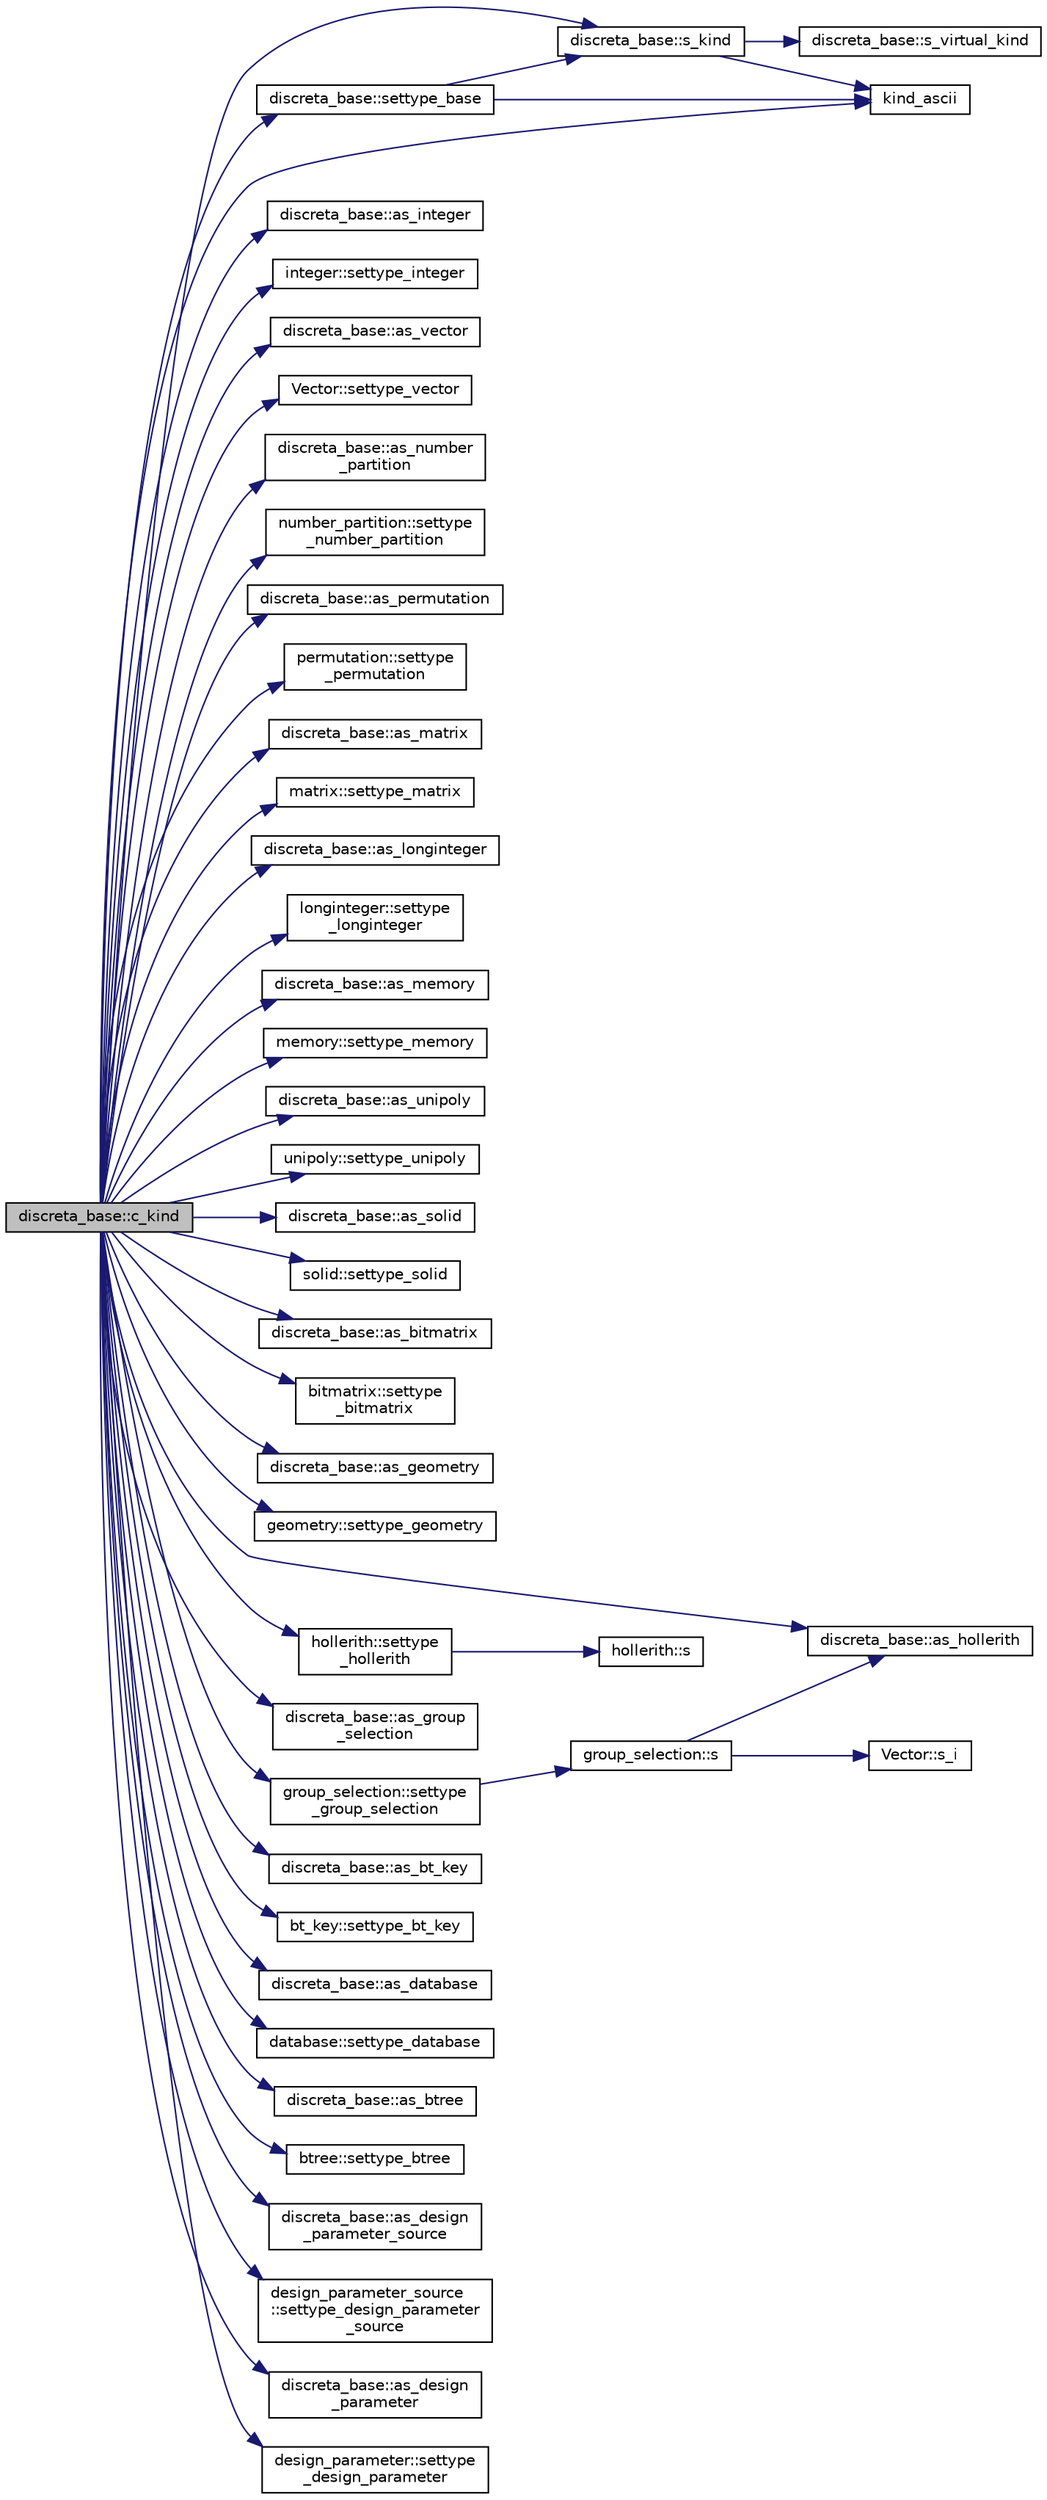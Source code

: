 digraph "discreta_base::c_kind"
{
  edge [fontname="Helvetica",fontsize="10",labelfontname="Helvetica",labelfontsize="10"];
  node [fontname="Helvetica",fontsize="10",shape=record];
  rankdir="LR";
  Node8946 [label="discreta_base::c_kind",height=0.2,width=0.4,color="black", fillcolor="grey75", style="filled", fontcolor="black"];
  Node8946 -> Node8947 [color="midnightblue",fontsize="10",style="solid",fontname="Helvetica"];
  Node8947 [label="discreta_base::settype_base",height=0.2,width=0.4,color="black", fillcolor="white", style="filled",URL="$d7/d71/classdiscreta__base.html#a4f42899a89447d1c3993ea07c38f8ad4"];
  Node8947 -> Node8948 [color="midnightblue",fontsize="10",style="solid",fontname="Helvetica"];
  Node8948 [label="discreta_base::s_kind",height=0.2,width=0.4,color="black", fillcolor="white", style="filled",URL="$d7/d71/classdiscreta__base.html#a8a830025c74adbbc3362418a7c2ba157"];
  Node8948 -> Node8949 [color="midnightblue",fontsize="10",style="solid",fontname="Helvetica"];
  Node8949 [label="discreta_base::s_virtual_kind",height=0.2,width=0.4,color="black", fillcolor="white", style="filled",URL="$d7/d71/classdiscreta__base.html#a52778a6d6943a468be083d0785d418fb"];
  Node8948 -> Node8950 [color="midnightblue",fontsize="10",style="solid",fontname="Helvetica"];
  Node8950 [label="kind_ascii",height=0.2,width=0.4,color="black", fillcolor="white", style="filled",URL="$d9/d60/discreta_8h.html#ad0ce825a9f29bc6cec27e1b64cfe27bf"];
  Node8947 -> Node8950 [color="midnightblue",fontsize="10",style="solid",fontname="Helvetica"];
  Node8946 -> Node8951 [color="midnightblue",fontsize="10",style="solid",fontname="Helvetica"];
  Node8951 [label="discreta_base::as_integer",height=0.2,width=0.4,color="black", fillcolor="white", style="filled",URL="$d7/d71/classdiscreta__base.html#a00d7691eaf874fd283d942692fe8dd26"];
  Node8946 -> Node8952 [color="midnightblue",fontsize="10",style="solid",fontname="Helvetica"];
  Node8952 [label="integer::settype_integer",height=0.2,width=0.4,color="black", fillcolor="white", style="filled",URL="$d0/de5/classinteger.html#a6265c65ef311229acd513d748faba796"];
  Node8946 -> Node8953 [color="midnightblue",fontsize="10",style="solid",fontname="Helvetica"];
  Node8953 [label="discreta_base::as_vector",height=0.2,width=0.4,color="black", fillcolor="white", style="filled",URL="$d7/d71/classdiscreta__base.html#a7bdd6cae39c380b128ee9e17e42cf020"];
  Node8946 -> Node8954 [color="midnightblue",fontsize="10",style="solid",fontname="Helvetica"];
  Node8954 [label="Vector::settype_vector",height=0.2,width=0.4,color="black", fillcolor="white", style="filled",URL="$d5/db2/class_vector.html#a34e0d00b18c051f23904a8429fa6c8b4"];
  Node8946 -> Node8955 [color="midnightblue",fontsize="10",style="solid",fontname="Helvetica"];
  Node8955 [label="discreta_base::as_number\l_partition",height=0.2,width=0.4,color="black", fillcolor="white", style="filled",URL="$d7/d71/classdiscreta__base.html#a307aa09de0e925d46697707968ffab00"];
  Node8946 -> Node8956 [color="midnightblue",fontsize="10",style="solid",fontname="Helvetica"];
  Node8956 [label="number_partition::settype\l_number_partition",height=0.2,width=0.4,color="black", fillcolor="white", style="filled",URL="$df/d50/classnumber__partition.html#a3aaec1b557758f643ffc8555bbc358be"];
  Node8946 -> Node8957 [color="midnightblue",fontsize="10",style="solid",fontname="Helvetica"];
  Node8957 [label="discreta_base::as_permutation",height=0.2,width=0.4,color="black", fillcolor="white", style="filled",URL="$d7/d71/classdiscreta__base.html#aa4e72f36a82984239b12ae831e131098"];
  Node8946 -> Node8958 [color="midnightblue",fontsize="10",style="solid",fontname="Helvetica"];
  Node8958 [label="permutation::settype\l_permutation",height=0.2,width=0.4,color="black", fillcolor="white", style="filled",URL="$d0/d08/classpermutation.html#af1eea29f86195cede9562e444664c28c"];
  Node8946 -> Node8959 [color="midnightblue",fontsize="10",style="solid",fontname="Helvetica"];
  Node8959 [label="discreta_base::as_matrix",height=0.2,width=0.4,color="black", fillcolor="white", style="filled",URL="$d7/d71/classdiscreta__base.html#ae4d7f56d917a4707b838fbffde6467ff"];
  Node8946 -> Node8960 [color="midnightblue",fontsize="10",style="solid",fontname="Helvetica"];
  Node8960 [label="matrix::settype_matrix",height=0.2,width=0.4,color="black", fillcolor="white", style="filled",URL="$d1/d8d/classmatrix.html#a1780283a64a789e4084d792683d276bb"];
  Node8946 -> Node8961 [color="midnightblue",fontsize="10",style="solid",fontname="Helvetica"];
  Node8961 [label="discreta_base::as_longinteger",height=0.2,width=0.4,color="black", fillcolor="white", style="filled",URL="$d7/d71/classdiscreta__base.html#a20a094639eb711b10c8694c51937f7cd"];
  Node8946 -> Node8962 [color="midnightblue",fontsize="10",style="solid",fontname="Helvetica"];
  Node8962 [label="longinteger::settype\l_longinteger",height=0.2,width=0.4,color="black", fillcolor="white", style="filled",URL="$d3/d71/classlonginteger.html#ae5f811ece8df31b9ff114368a18e1dc5"];
  Node8946 -> Node8963 [color="midnightblue",fontsize="10",style="solid",fontname="Helvetica"];
  Node8963 [label="discreta_base::as_memory",height=0.2,width=0.4,color="black", fillcolor="white", style="filled",URL="$d7/d71/classdiscreta__base.html#ad94b2d7dce0cd4fa22db57f6e79c4bd2"];
  Node8946 -> Node8964 [color="midnightblue",fontsize="10",style="solid",fontname="Helvetica"];
  Node8964 [label="memory::settype_memory",height=0.2,width=0.4,color="black", fillcolor="white", style="filled",URL="$d8/d99/classmemory.html#a33aae277f9b8fe36b02e9d5da895451b"];
  Node8946 -> Node8965 [color="midnightblue",fontsize="10",style="solid",fontname="Helvetica"];
  Node8965 [label="discreta_base::as_unipoly",height=0.2,width=0.4,color="black", fillcolor="white", style="filled",URL="$d7/d71/classdiscreta__base.html#ad50d8027f039fe5c2478cddb243adc9d"];
  Node8946 -> Node8966 [color="midnightblue",fontsize="10",style="solid",fontname="Helvetica"];
  Node8966 [label="unipoly::settype_unipoly",height=0.2,width=0.4,color="black", fillcolor="white", style="filled",URL="$d1/d89/classunipoly.html#a8db854fcc85c5e1150b1f1b1c005c95b"];
  Node8946 -> Node8967 [color="midnightblue",fontsize="10",style="solid",fontname="Helvetica"];
  Node8967 [label="discreta_base::as_solid",height=0.2,width=0.4,color="black", fillcolor="white", style="filled",URL="$d7/d71/classdiscreta__base.html#a1fc5f2b85ec97ab0a69dd64903c970a5"];
  Node8946 -> Node8968 [color="midnightblue",fontsize="10",style="solid",fontname="Helvetica"];
  Node8968 [label="solid::settype_solid",height=0.2,width=0.4,color="black", fillcolor="white", style="filled",URL="$d8/def/classsolid.html#a775bd4821f75a8aee4ea3d4335ff90e0"];
  Node8946 -> Node8969 [color="midnightblue",fontsize="10",style="solid",fontname="Helvetica"];
  Node8969 [label="discreta_base::as_bitmatrix",height=0.2,width=0.4,color="black", fillcolor="white", style="filled",URL="$d7/d71/classdiscreta__base.html#a071ad54ea8ef6c9d1d15f532e5a76df6"];
  Node8946 -> Node8970 [color="midnightblue",fontsize="10",style="solid",fontname="Helvetica"];
  Node8970 [label="bitmatrix::settype\l_bitmatrix",height=0.2,width=0.4,color="black", fillcolor="white", style="filled",URL="$de/dc8/classbitmatrix.html#acb571d947f9526665ebbdc0ce3e2a973"];
  Node8946 -> Node8971 [color="midnightblue",fontsize="10",style="solid",fontname="Helvetica"];
  Node8971 [label="discreta_base::as_geometry",height=0.2,width=0.4,color="black", fillcolor="white", style="filled",URL="$d7/d71/classdiscreta__base.html#a38fc7b4cdd830703e9d87354b79bc5c8"];
  Node8946 -> Node8972 [color="midnightblue",fontsize="10",style="solid",fontname="Helvetica"];
  Node8972 [label="geometry::settype_geometry",height=0.2,width=0.4,color="black", fillcolor="white", style="filled",URL="$da/d44/classgeometry.html#ab4a336baba6a3f56f5ffa053a5be5ba7"];
  Node8946 -> Node8973 [color="midnightblue",fontsize="10",style="solid",fontname="Helvetica"];
  Node8973 [label="discreta_base::as_hollerith",height=0.2,width=0.4,color="black", fillcolor="white", style="filled",URL="$d7/d71/classdiscreta__base.html#a3e66f82711f314710107e2f29e589690"];
  Node8946 -> Node8974 [color="midnightblue",fontsize="10",style="solid",fontname="Helvetica"];
  Node8974 [label="hollerith::settype\l_hollerith",height=0.2,width=0.4,color="black", fillcolor="white", style="filled",URL="$d8/d99/classhollerith.html#a23bbd4acfc88a0e90f1245f243f51f76"];
  Node8974 -> Node8975 [color="midnightblue",fontsize="10",style="solid",fontname="Helvetica"];
  Node8975 [label="hollerith::s",height=0.2,width=0.4,color="black", fillcolor="white", style="filled",URL="$d8/d99/classhollerith.html#af61fce2d06f211b25fe3838e4dfee77a"];
  Node8946 -> Node8976 [color="midnightblue",fontsize="10",style="solid",fontname="Helvetica"];
  Node8976 [label="discreta_base::as_group\l_selection",height=0.2,width=0.4,color="black", fillcolor="white", style="filled",URL="$d7/d71/classdiscreta__base.html#aae1bac4883c567718bef9fb610abbdc8"];
  Node8946 -> Node8977 [color="midnightblue",fontsize="10",style="solid",fontname="Helvetica"];
  Node8977 [label="group_selection::settype\l_group_selection",height=0.2,width=0.4,color="black", fillcolor="white", style="filled",URL="$d6/db0/classgroup__selection.html#a015ed73b7b8d784bedd4d11ac1fc0ec1"];
  Node8977 -> Node8978 [color="midnightblue",fontsize="10",style="solid",fontname="Helvetica"];
  Node8978 [label="group_selection::s",height=0.2,width=0.4,color="black", fillcolor="white", style="filled",URL="$d6/db0/classgroup__selection.html#a686cb0c6a3a040796b112b8007ea8223"];
  Node8978 -> Node8979 [color="midnightblue",fontsize="10",style="solid",fontname="Helvetica"];
  Node8979 [label="Vector::s_i",height=0.2,width=0.4,color="black", fillcolor="white", style="filled",URL="$d5/db2/class_vector.html#a1c4fe1752523df8119f70dd550244871"];
  Node8978 -> Node8973 [color="midnightblue",fontsize="10",style="solid",fontname="Helvetica"];
  Node8946 -> Node8980 [color="midnightblue",fontsize="10",style="solid",fontname="Helvetica"];
  Node8980 [label="discreta_base::as_bt_key",height=0.2,width=0.4,color="black", fillcolor="white", style="filled",URL="$d7/d71/classdiscreta__base.html#a2734c6e08dca17cf6588bd5064ec1b9f"];
  Node8946 -> Node8981 [color="midnightblue",fontsize="10",style="solid",fontname="Helvetica"];
  Node8981 [label="bt_key::settype_bt_key",height=0.2,width=0.4,color="black", fillcolor="white", style="filled",URL="$d1/de5/classbt__key.html#a352bb10beb7c789d8d29373035824800"];
  Node8946 -> Node8982 [color="midnightblue",fontsize="10",style="solid",fontname="Helvetica"];
  Node8982 [label="discreta_base::as_database",height=0.2,width=0.4,color="black", fillcolor="white", style="filled",URL="$d7/d71/classdiscreta__base.html#ab055d39d58210a2b03ba3d33703b09a9"];
  Node8946 -> Node8983 [color="midnightblue",fontsize="10",style="solid",fontname="Helvetica"];
  Node8983 [label="database::settype_database",height=0.2,width=0.4,color="black", fillcolor="white", style="filled",URL="$db/d72/classdatabase.html#a014639aa001462e480eb1f3984839b72"];
  Node8946 -> Node8984 [color="midnightblue",fontsize="10",style="solid",fontname="Helvetica"];
  Node8984 [label="discreta_base::as_btree",height=0.2,width=0.4,color="black", fillcolor="white", style="filled",URL="$d7/d71/classdiscreta__base.html#a78e76674cef2ec113c17989c11288778"];
  Node8946 -> Node8985 [color="midnightblue",fontsize="10",style="solid",fontname="Helvetica"];
  Node8985 [label="btree::settype_btree",height=0.2,width=0.4,color="black", fillcolor="white", style="filled",URL="$dd/db0/classbtree.html#a5a1b9773c848908a6050cc733d2d9780"];
  Node8946 -> Node8986 [color="midnightblue",fontsize="10",style="solid",fontname="Helvetica"];
  Node8986 [label="discreta_base::as_design\l_parameter_source",height=0.2,width=0.4,color="black", fillcolor="white", style="filled",URL="$d7/d71/classdiscreta__base.html#a59cbf837c6582ded5bc586265d13d81a"];
  Node8946 -> Node8987 [color="midnightblue",fontsize="10",style="solid",fontname="Helvetica"];
  Node8987 [label="design_parameter_source\l::settype_design_parameter\l_source",height=0.2,width=0.4,color="black", fillcolor="white", style="filled",URL="$df/d4b/classdesign__parameter__source.html#a3af3b851df87bd1661fb9c9ce18822c8"];
  Node8946 -> Node8988 [color="midnightblue",fontsize="10",style="solid",fontname="Helvetica"];
  Node8988 [label="discreta_base::as_design\l_parameter",height=0.2,width=0.4,color="black", fillcolor="white", style="filled",URL="$d7/d71/classdiscreta__base.html#aab24ff38ea1c5471ab3de42e014d0f2a"];
  Node8946 -> Node8989 [color="midnightblue",fontsize="10",style="solid",fontname="Helvetica"];
  Node8989 [label="design_parameter::settype\l_design_parameter",height=0.2,width=0.4,color="black", fillcolor="white", style="filled",URL="$da/d94/classdesign__parameter.html#a8b19d277f2b7d09c2531a527dfc0359e"];
  Node8946 -> Node8950 [color="midnightblue",fontsize="10",style="solid",fontname="Helvetica"];
  Node8946 -> Node8948 [color="midnightblue",fontsize="10",style="solid",fontname="Helvetica"];
}
